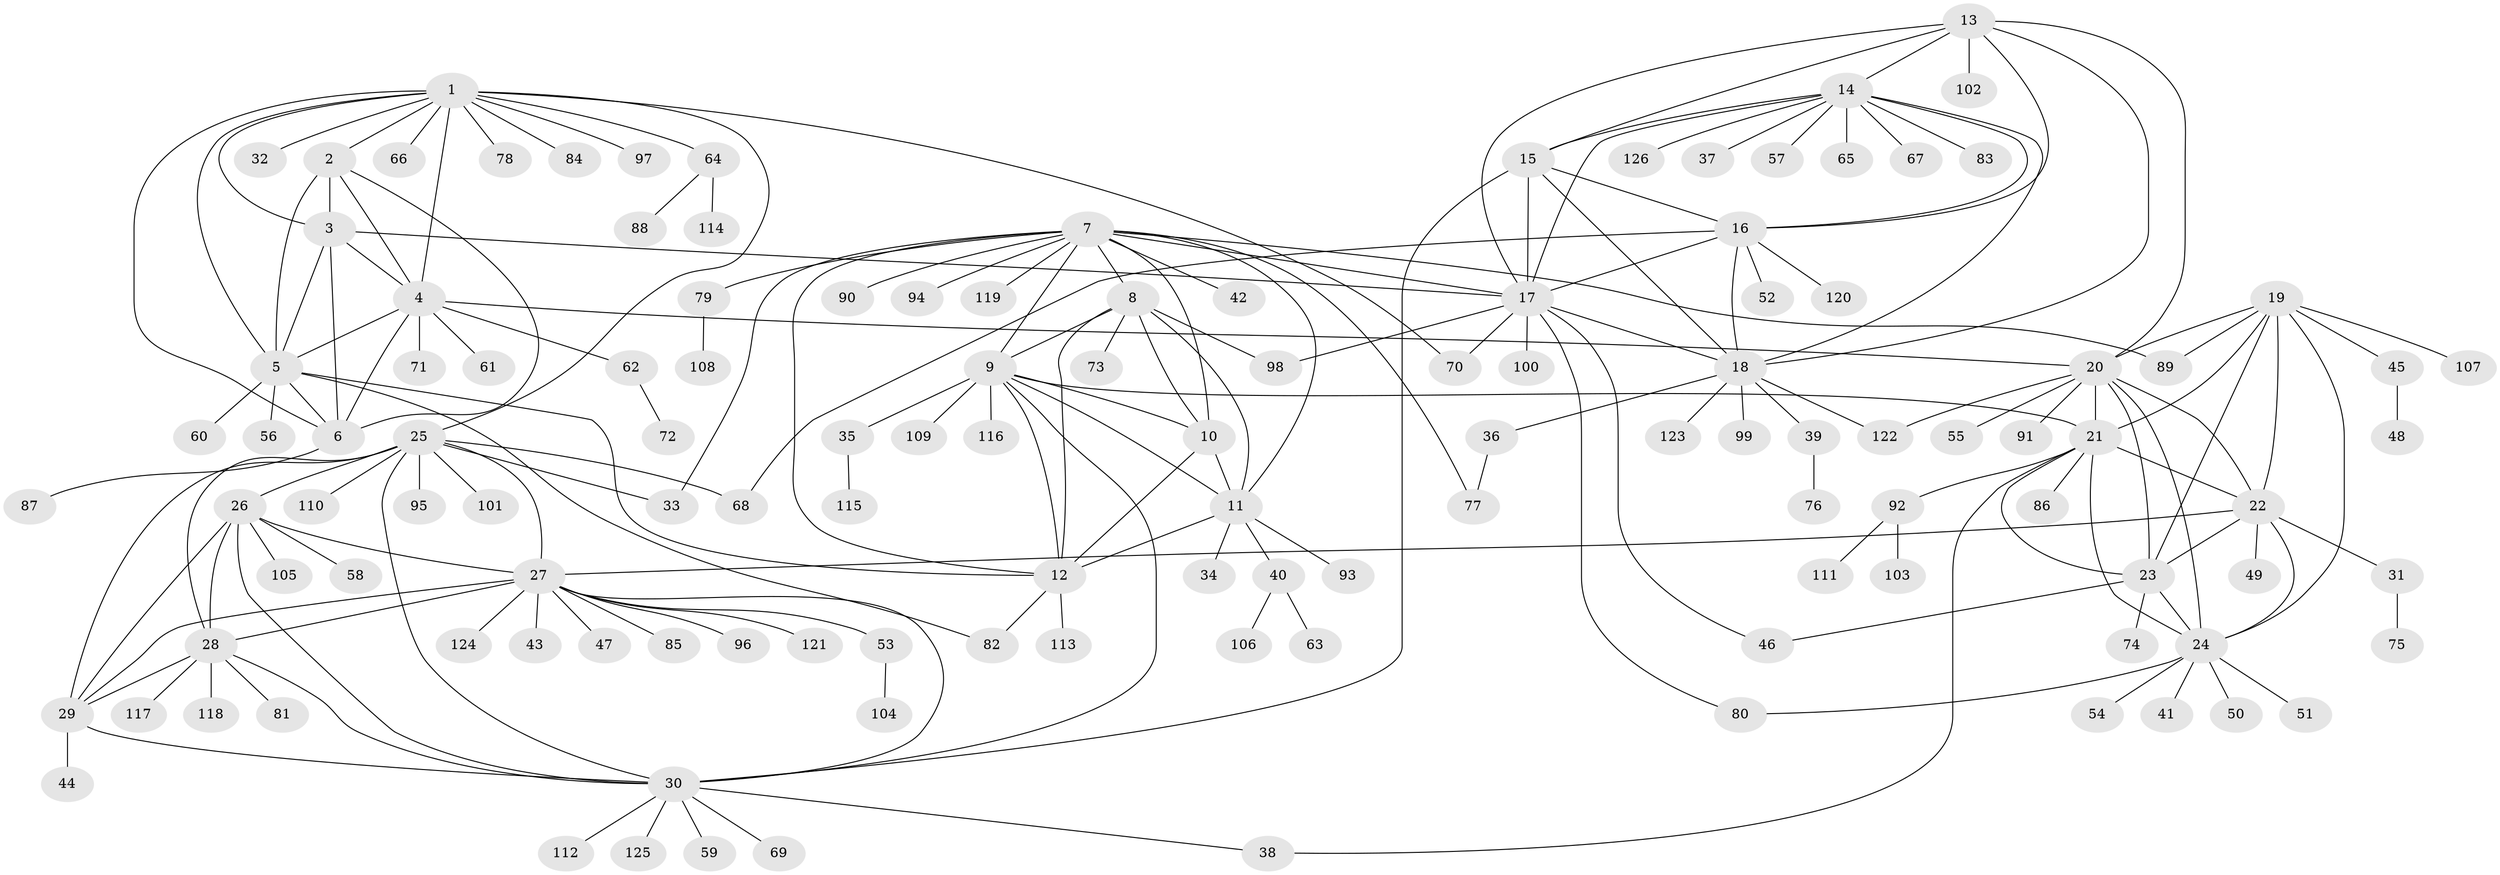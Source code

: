 // coarse degree distribution, {3: 0.02666666666666667, 4: 0.02666666666666667, 7: 0.013333333333333334, 10: 0.02666666666666667, 1: 0.8266666666666667, 31: 0.013333333333333334, 2: 0.04, 14: 0.013333333333333334, 12: 0.013333333333333334}
// Generated by graph-tools (version 1.1) at 2025/58/03/04/25 21:58:12]
// undirected, 126 vertices, 192 edges
graph export_dot {
graph [start="1"]
  node [color=gray90,style=filled];
  1;
  2;
  3;
  4;
  5;
  6;
  7;
  8;
  9;
  10;
  11;
  12;
  13;
  14;
  15;
  16;
  17;
  18;
  19;
  20;
  21;
  22;
  23;
  24;
  25;
  26;
  27;
  28;
  29;
  30;
  31;
  32;
  33;
  34;
  35;
  36;
  37;
  38;
  39;
  40;
  41;
  42;
  43;
  44;
  45;
  46;
  47;
  48;
  49;
  50;
  51;
  52;
  53;
  54;
  55;
  56;
  57;
  58;
  59;
  60;
  61;
  62;
  63;
  64;
  65;
  66;
  67;
  68;
  69;
  70;
  71;
  72;
  73;
  74;
  75;
  76;
  77;
  78;
  79;
  80;
  81;
  82;
  83;
  84;
  85;
  86;
  87;
  88;
  89;
  90;
  91;
  92;
  93;
  94;
  95;
  96;
  97;
  98;
  99;
  100;
  101;
  102;
  103;
  104;
  105;
  106;
  107;
  108;
  109;
  110;
  111;
  112;
  113;
  114;
  115;
  116;
  117;
  118;
  119;
  120;
  121;
  122;
  123;
  124;
  125;
  126;
  1 -- 2;
  1 -- 3;
  1 -- 4;
  1 -- 5;
  1 -- 6;
  1 -- 25;
  1 -- 32;
  1 -- 64;
  1 -- 66;
  1 -- 70;
  1 -- 78;
  1 -- 84;
  1 -- 97;
  2 -- 3;
  2 -- 4;
  2 -- 5;
  2 -- 6;
  3 -- 4;
  3 -- 5;
  3 -- 6;
  3 -- 17;
  4 -- 5;
  4 -- 6;
  4 -- 20;
  4 -- 61;
  4 -- 62;
  4 -- 71;
  5 -- 6;
  5 -- 12;
  5 -- 56;
  5 -- 60;
  5 -- 82;
  6 -- 87;
  7 -- 8;
  7 -- 9;
  7 -- 10;
  7 -- 11;
  7 -- 12;
  7 -- 17;
  7 -- 33;
  7 -- 42;
  7 -- 77;
  7 -- 79;
  7 -- 89;
  7 -- 90;
  7 -- 94;
  7 -- 119;
  8 -- 9;
  8 -- 10;
  8 -- 11;
  8 -- 12;
  8 -- 73;
  8 -- 98;
  9 -- 10;
  9 -- 11;
  9 -- 12;
  9 -- 21;
  9 -- 30;
  9 -- 35;
  9 -- 109;
  9 -- 116;
  10 -- 11;
  10 -- 12;
  11 -- 12;
  11 -- 34;
  11 -- 40;
  11 -- 93;
  12 -- 82;
  12 -- 113;
  13 -- 14;
  13 -- 15;
  13 -- 16;
  13 -- 17;
  13 -- 18;
  13 -- 20;
  13 -- 102;
  14 -- 15;
  14 -- 16;
  14 -- 17;
  14 -- 18;
  14 -- 37;
  14 -- 57;
  14 -- 65;
  14 -- 67;
  14 -- 83;
  14 -- 126;
  15 -- 16;
  15 -- 17;
  15 -- 18;
  15 -- 30;
  16 -- 17;
  16 -- 18;
  16 -- 52;
  16 -- 68;
  16 -- 120;
  17 -- 18;
  17 -- 46;
  17 -- 70;
  17 -- 80;
  17 -- 98;
  17 -- 100;
  18 -- 36;
  18 -- 39;
  18 -- 99;
  18 -- 122;
  18 -- 123;
  19 -- 20;
  19 -- 21;
  19 -- 22;
  19 -- 23;
  19 -- 24;
  19 -- 45;
  19 -- 89;
  19 -- 107;
  20 -- 21;
  20 -- 22;
  20 -- 23;
  20 -- 24;
  20 -- 55;
  20 -- 91;
  20 -- 122;
  21 -- 22;
  21 -- 23;
  21 -- 24;
  21 -- 38;
  21 -- 86;
  21 -- 92;
  22 -- 23;
  22 -- 24;
  22 -- 27;
  22 -- 31;
  22 -- 49;
  23 -- 24;
  23 -- 46;
  23 -- 74;
  24 -- 41;
  24 -- 50;
  24 -- 51;
  24 -- 54;
  24 -- 80;
  25 -- 26;
  25 -- 27;
  25 -- 28;
  25 -- 29;
  25 -- 30;
  25 -- 33;
  25 -- 68;
  25 -- 95;
  25 -- 101;
  25 -- 110;
  26 -- 27;
  26 -- 28;
  26 -- 29;
  26 -- 30;
  26 -- 58;
  26 -- 105;
  27 -- 28;
  27 -- 29;
  27 -- 30;
  27 -- 43;
  27 -- 47;
  27 -- 53;
  27 -- 85;
  27 -- 96;
  27 -- 121;
  27 -- 124;
  28 -- 29;
  28 -- 30;
  28 -- 81;
  28 -- 117;
  28 -- 118;
  29 -- 30;
  29 -- 44;
  30 -- 38;
  30 -- 59;
  30 -- 69;
  30 -- 112;
  30 -- 125;
  31 -- 75;
  35 -- 115;
  36 -- 77;
  39 -- 76;
  40 -- 63;
  40 -- 106;
  45 -- 48;
  53 -- 104;
  62 -- 72;
  64 -- 88;
  64 -- 114;
  79 -- 108;
  92 -- 103;
  92 -- 111;
}
